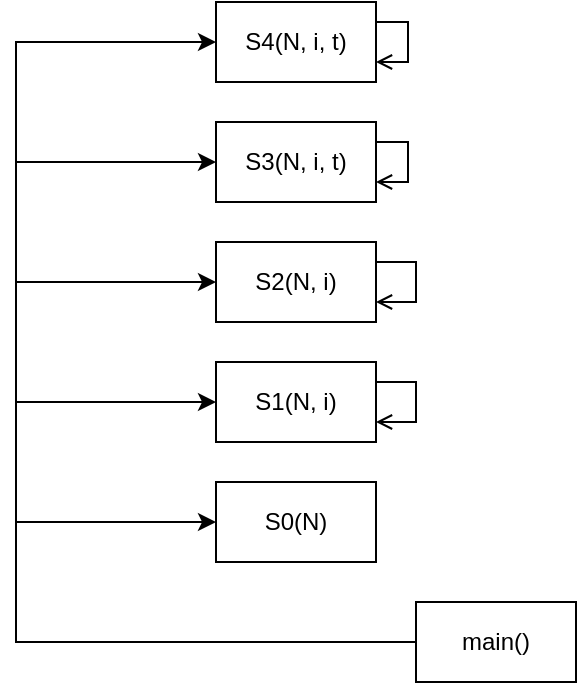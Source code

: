 <mxfile version="13.9.9" type="device"><diagram id="U77QMKA3jhNlzCdSnOrp" name="Page-1"><mxGraphModel dx="1038" dy="607" grid="1" gridSize="10" guides="1" tooltips="1" connect="1" arrows="1" fold="1" page="1" pageScale="1" pageWidth="850" pageHeight="1100" math="0" shadow="0"><root><mxCell id="0"/><mxCell id="1" parent="0"/><mxCell id="hu-jgjS1Skygtsf1jHZZ-16" style="edgeStyle=orthogonalEdgeStyle;rounded=0;orthogonalLoop=1;jettySize=auto;html=1;entryX=0;entryY=0.5;entryDx=0;entryDy=0;" edge="1" parent="1" source="hu-jgjS1Skygtsf1jHZZ-6" target="hu-jgjS1Skygtsf1jHZZ-14"><mxGeometry relative="1" as="geometry"><Array as="points"><mxPoint x="160" y="510"/><mxPoint x="160" y="210"/></Array></mxGeometry></mxCell><mxCell id="hu-jgjS1Skygtsf1jHZZ-17" style="edgeStyle=orthogonalEdgeStyle;rounded=0;orthogonalLoop=1;jettySize=auto;html=1;exitX=0;exitY=0.5;exitDx=0;exitDy=0;entryX=0;entryY=0.5;entryDx=0;entryDy=0;" edge="1" parent="1" source="hu-jgjS1Skygtsf1jHZZ-6" target="hu-jgjS1Skygtsf1jHZZ-12"><mxGeometry relative="1" as="geometry"><Array as="points"><mxPoint x="160" y="510"/><mxPoint x="160" y="270"/></Array></mxGeometry></mxCell><mxCell id="hu-jgjS1Skygtsf1jHZZ-18" style="edgeStyle=orthogonalEdgeStyle;rounded=0;orthogonalLoop=1;jettySize=auto;html=1;exitX=0;exitY=0.5;exitDx=0;exitDy=0;entryX=0;entryY=0.5;entryDx=0;entryDy=0;" edge="1" parent="1" source="hu-jgjS1Skygtsf1jHZZ-6" target="hu-jgjS1Skygtsf1jHZZ-10"><mxGeometry relative="1" as="geometry"><Array as="points"><mxPoint x="160" y="510"/><mxPoint x="160" y="330"/></Array></mxGeometry></mxCell><mxCell id="hu-jgjS1Skygtsf1jHZZ-19" style="edgeStyle=orthogonalEdgeStyle;rounded=0;orthogonalLoop=1;jettySize=auto;html=1;exitX=0;exitY=0.5;exitDx=0;exitDy=0;entryX=0;entryY=0.5;entryDx=0;entryDy=0;" edge="1" parent="1" source="hu-jgjS1Skygtsf1jHZZ-6" target="hu-jgjS1Skygtsf1jHZZ-8"><mxGeometry relative="1" as="geometry"><Array as="points"><mxPoint x="160" y="510"/><mxPoint x="160" y="390"/></Array></mxGeometry></mxCell><mxCell id="hu-jgjS1Skygtsf1jHZZ-20" style="edgeStyle=orthogonalEdgeStyle;rounded=0;orthogonalLoop=1;jettySize=auto;html=1;exitX=0;exitY=0.5;exitDx=0;exitDy=0;entryX=0;entryY=0.5;entryDx=0;entryDy=0;" edge="1" parent="1" source="hu-jgjS1Skygtsf1jHZZ-6" target="hu-jgjS1Skygtsf1jHZZ-7"><mxGeometry relative="1" as="geometry"><Array as="points"><mxPoint x="160" y="510"/><mxPoint x="160" y="450"/></Array></mxGeometry></mxCell><mxCell id="hu-jgjS1Skygtsf1jHZZ-6" value="main()" style="rounded=0;whiteSpace=wrap;html=1;" vertex="1" parent="1"><mxGeometry x="360" y="490" width="80" height="40" as="geometry"/></mxCell><mxCell id="hu-jgjS1Skygtsf1jHZZ-7" value="S0(N)" style="rounded=0;whiteSpace=wrap;html=1;" vertex="1" parent="1"><mxGeometry x="260" y="430" width="80" height="40" as="geometry"/></mxCell><mxCell id="hu-jgjS1Skygtsf1jHZZ-8" value="S1(N, i)" style="rounded=0;whiteSpace=wrap;html=1;" vertex="1" parent="1"><mxGeometry x="260" y="370" width="80" height="40" as="geometry"/></mxCell><mxCell id="hu-jgjS1Skygtsf1jHZZ-9" style="edgeStyle=orthogonalEdgeStyle;rounded=0;orthogonalLoop=1;jettySize=auto;html=1;entryX=1;entryY=0.75;entryDx=0;entryDy=0;endArrow=open;endFill=0;" edge="1" parent="1" source="hu-jgjS1Skygtsf1jHZZ-8" target="hu-jgjS1Skygtsf1jHZZ-8"><mxGeometry relative="1" as="geometry"><Array as="points"><mxPoint x="360" y="380"/><mxPoint x="360" y="400"/></Array></mxGeometry></mxCell><mxCell id="hu-jgjS1Skygtsf1jHZZ-10" value="S2(N, i)" style="rounded=0;whiteSpace=wrap;html=1;" vertex="1" parent="1"><mxGeometry x="260" y="310" width="80" height="40" as="geometry"/></mxCell><mxCell id="hu-jgjS1Skygtsf1jHZZ-11" style="edgeStyle=orthogonalEdgeStyle;rounded=0;orthogonalLoop=1;jettySize=auto;html=1;entryX=1;entryY=0.75;entryDx=0;entryDy=0;endArrow=open;endFill=0;" edge="1" parent="1" source="hu-jgjS1Skygtsf1jHZZ-10" target="hu-jgjS1Skygtsf1jHZZ-10"><mxGeometry relative="1" as="geometry"><Array as="points"><mxPoint x="360" y="320"/><mxPoint x="360" y="340"/></Array></mxGeometry></mxCell><mxCell id="hu-jgjS1Skygtsf1jHZZ-12" value="S3(N, i, t)" style="rounded=0;whiteSpace=wrap;html=1;" vertex="1" parent="1"><mxGeometry x="260" y="250" width="80" height="40" as="geometry"/></mxCell><mxCell id="hu-jgjS1Skygtsf1jHZZ-13" style="edgeStyle=orthogonalEdgeStyle;rounded=0;orthogonalLoop=1;jettySize=auto;html=1;entryX=1;entryY=0.75;entryDx=0;entryDy=0;endArrow=open;endFill=0;" edge="1" parent="1" source="hu-jgjS1Skygtsf1jHZZ-12" target="hu-jgjS1Skygtsf1jHZZ-12"><mxGeometry relative="1" as="geometry"><Array as="points"><mxPoint x="356" y="260"/><mxPoint x="356" y="280"/></Array></mxGeometry></mxCell><mxCell id="hu-jgjS1Skygtsf1jHZZ-14" value="S4(N, i, t)" style="rounded=0;whiteSpace=wrap;html=1;" vertex="1" parent="1"><mxGeometry x="260" y="190" width="80" height="40" as="geometry"/></mxCell><mxCell id="hu-jgjS1Skygtsf1jHZZ-15" style="edgeStyle=orthogonalEdgeStyle;rounded=0;orthogonalLoop=1;jettySize=auto;html=1;entryX=1;entryY=0.75;entryDx=0;entryDy=0;endArrow=open;endFill=0;" edge="1" parent="1" source="hu-jgjS1Skygtsf1jHZZ-14" target="hu-jgjS1Skygtsf1jHZZ-14"><mxGeometry relative="1" as="geometry"><Array as="points"><mxPoint x="356" y="200"/><mxPoint x="356" y="220"/></Array></mxGeometry></mxCell></root></mxGraphModel></diagram></mxfile>